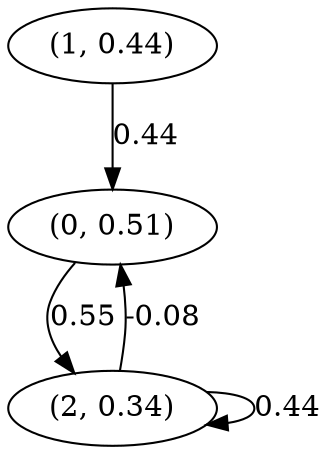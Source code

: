 digraph {
    0 [ label = "(0, 0.51)" ]
    1 [ label = "(1, 0.44)" ]
    2 [ label = "(2, 0.34)" ]
    2 -> 2 [ label = "0.44" ]
    1 -> 0 [ label = "0.44" ]
    2 -> 0 [ label = "-0.08" ]
    0 -> 2 [ label = "0.55" ]
}

